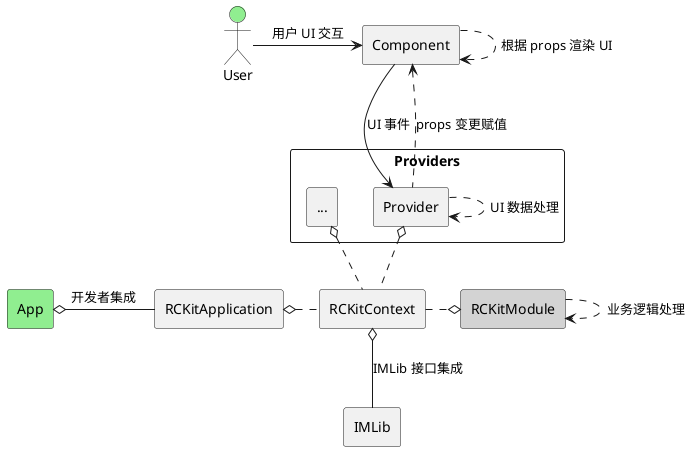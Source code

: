 @startuml main-design

rectangle Providers {
  rectangle Provider
  rectangle "..." as other
}

rectangle Component

actor User#lightgreen
rectangle IMLib
rectangle RCKitContext

User -right-> Component: 用户 UI 交互
Component -down-> Provider: UI 事件
Provider ..> Provider: UI 数据处理

rectangle RCKitModule#lightgrey
rectangle App #lightgreen
rectangle RCKitApplication

IMLib -up-o RCKitContext: IMLib 接口集成
RCKitContext .up.o Provider
RCKitContext .up.o other
Provider .up.> Component: props 变更赋值
Component ..> Component: 根据 props 渲染 UI

RCKitModule o.left. RCKitContext
RCKitModule ..> RCKitModule: 业务逻辑处理

App o-right- RCKitApplication: 开发者集成
RCKitApplication o.right. RCKitContext

@enduml